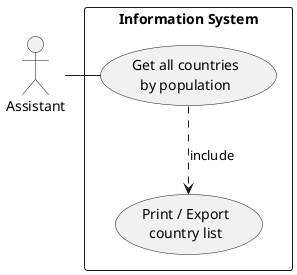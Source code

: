@startuml

actor A1 as "Assistant"

rectangle "Information System" {
    usecase UC1 as "Get all countries
        by population"

    usecase UCa as "Print / Export
        country list"

    A1 - UC1
    UC1 ..> UCa : include
}
@enduml
@startuml

actor A1 as "Planner""

rectangle "Information System" {
    usecase UC4 as "Get top //N// populated
                    countries in the world"

    usecase UCa as "Provide //N//"

    usecase UCb as "Print / Export
            country list"

    A1 - UC4
    A1 - UCa
    UCa ..> UC4 : include
    UC4 ..> UCb : include
}
@enduml
@startuml

actor A1 as "Coordinator"

rectangle "Information System" {
    usecase UC9 as "Get all cities in //region//
                    by population"

    usecase UCa as "Provide //Region//"

    usecase UCb as "Print / Export
            country list"

    A1 - UC9
    A1 - UCa
    UCa ..> UC9 : include
    UC9 ..> UCb : include
}
@enduml
@startuml

package "Use Case 21" {

actor A1 as "Planner""

rectangle "Information System" {
    usecase UC21 as "Get top //N// populated
    capital cities in a continent"

    usecase UCa as "Provide //N//"

     usecase UCc as "Provide //continent//"

    usecase UCb as "Print / Export
            country list"

    A1 - UC21
    A1 - UCa
    A1 - UCc
    UCa ..> UC21 : include
    UCc ..> UC21 : include
    UC21 ..> UCb : include
}
}
@enduml
@startuml

package "Use Case 30" {

actor A1 as "Planner""

rectangle "Information System" {
    usecase UC30 as "Get population of a district"

     usecase UCa as "Provide //district//"

    usecase UCb as "Print / Export
            country list"

    A1 - UC30
    A1 - UCa
    UCa ..> UC30 : include
    UC30 ..> UCb : include
}
}
@enduml